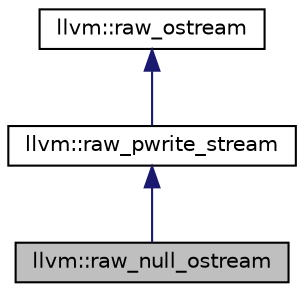 digraph "llvm::raw_null_ostream"
{
 // LATEX_PDF_SIZE
  bgcolor="transparent";
  edge [fontname="Helvetica",fontsize="10",labelfontname="Helvetica",labelfontsize="10"];
  node [fontname="Helvetica",fontsize="10",shape=record];
  Node1 [label="llvm::raw_null_ostream",height=0.2,width=0.4,color="black", fillcolor="grey75", style="filled", fontcolor="black",tooltip="A raw_ostream that discards all output."];
  Node2 -> Node1 [dir="back",color="midnightblue",fontsize="10",style="solid",fontname="Helvetica"];
  Node2 [label="llvm::raw_pwrite_stream",height=0.2,width=0.4,color="black",URL="$classllvm_1_1raw__pwrite__stream.html",tooltip="An abstract base class for streams implementations that also support a pwrite operation."];
  Node3 -> Node2 [dir="back",color="midnightblue",fontsize="10",style="solid",fontname="Helvetica"];
  Node3 [label="llvm::raw_ostream",height=0.2,width=0.4,color="black",URL="$classllvm_1_1raw__ostream.html",tooltip="This class implements an extremely fast bulk output stream that can only output to a stream."];
}
